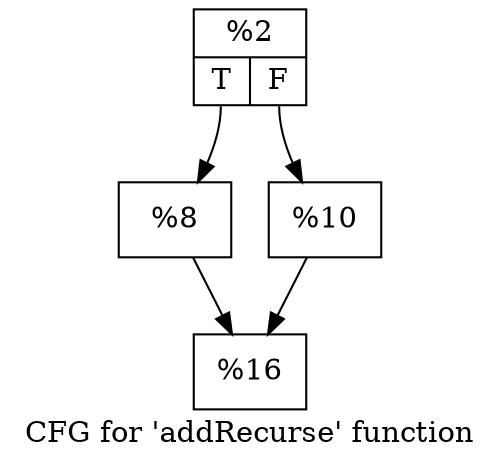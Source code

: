 digraph "CFG for 'addRecurse' function" {
	label="CFG for 'addRecurse' function";

	Node0xdc0430 [shape=record,label="{%2|{<s0>T|<s1>F}}"];
	Node0xdc0430:s0 -> Node0xdc0e70;
	Node0xdc0430:s1 -> Node0xdc0ec0;
	Node0xdc0e70 [shape=record,label="{%8}"];
	Node0xdc0e70 -> Node0xdc0bf0;
	Node0xdc0ec0 [shape=record,label="{%10}"];
	Node0xdc0ec0 -> Node0xdc0bf0;
	Node0xdc0bf0 [shape=record,label="{%16}"];
}
